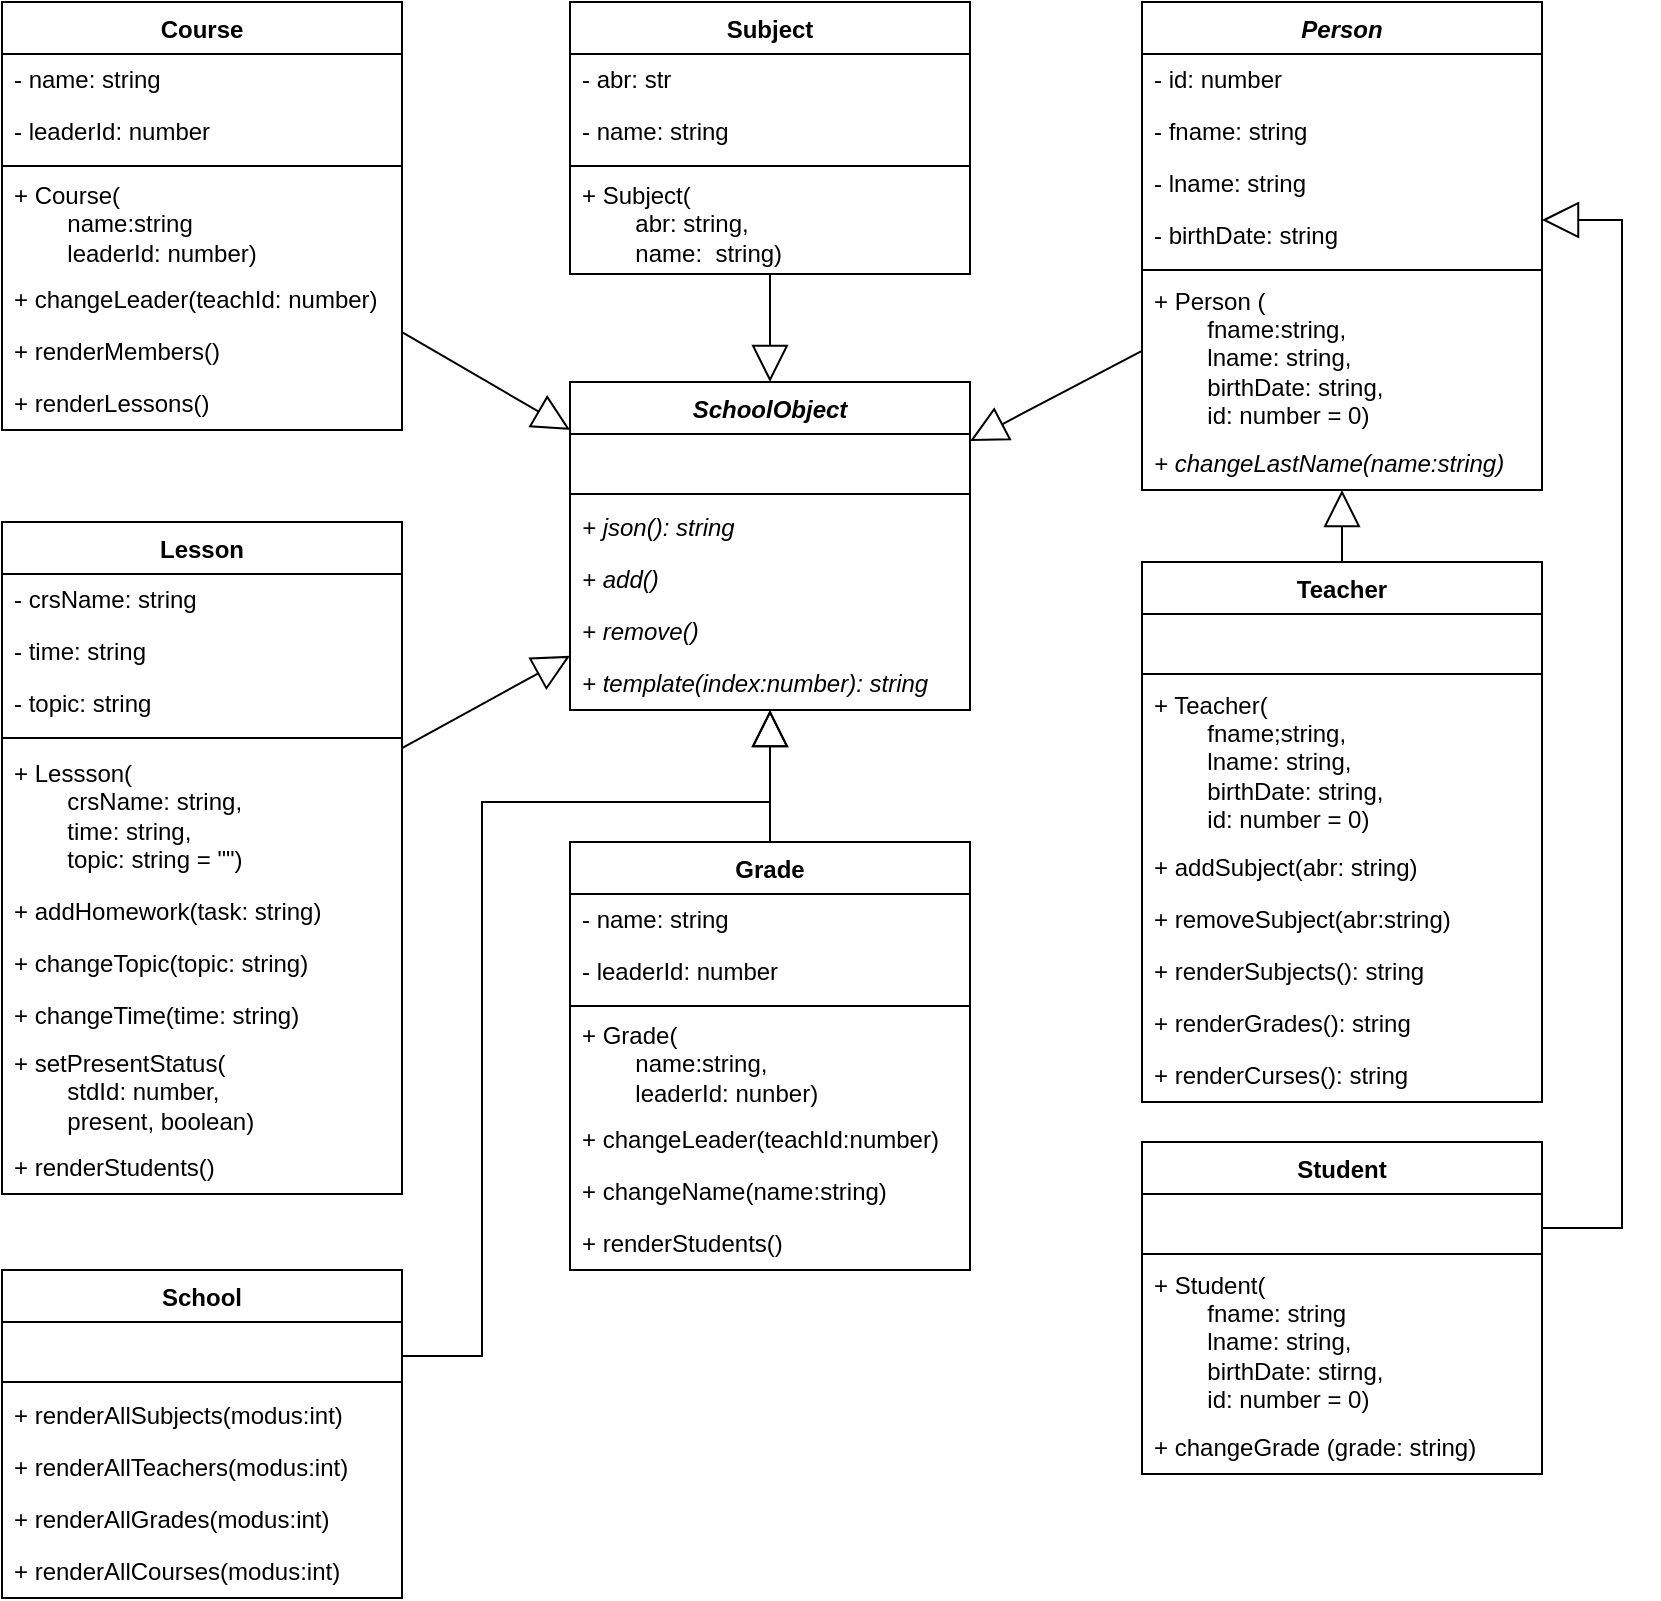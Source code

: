 <mxfile version="26.2.13">
  <diagram name="Page-1" id="W5EVbxe9hxjn3iXyUseI">
    <mxGraphModel dx="948" dy="617" grid="1" gridSize="10" guides="1" tooltips="1" connect="1" arrows="1" fold="1" page="1" pageScale="1" pageWidth="827" pageHeight="1169" math="0" shadow="0">
      <root>
        <mxCell id="0" />
        <mxCell id="1" parent="0" />
        <mxCell id="GkFdu5RXpV6OnrDrKfBH-6" value="SchoolObject" style="swimlane;fontStyle=3;align=center;verticalAlign=top;childLayout=stackLayout;horizontal=1;startSize=26;horizontalStack=0;resizeParent=1;resizeParentMax=0;resizeLast=0;collapsible=1;marginBottom=0;whiteSpace=wrap;html=1;" parent="1" vertex="1">
          <mxGeometry x="314" y="230" width="200" height="164" as="geometry" />
        </mxCell>
        <mxCell id="GkFdu5RXpV6OnrDrKfBH-7" value="&amp;nbsp;" style="text;strokeColor=none;fillColor=none;align=left;verticalAlign=middle;spacingLeft=4;spacingRight=4;overflow=hidden;rotatable=0;points=[[0,0.5],[1,0.5]];portConstraint=eastwest;whiteSpace=wrap;html=1;" parent="GkFdu5RXpV6OnrDrKfBH-6" vertex="1">
          <mxGeometry y="26" width="200" height="26" as="geometry" />
        </mxCell>
        <mxCell id="GkFdu5RXpV6OnrDrKfBH-8" value="" style="line;strokeWidth=1;fillColor=none;align=left;verticalAlign=middle;spacingTop=-1;spacingLeft=3;spacingRight=3;rotatable=0;labelPosition=right;points=[];portConstraint=eastwest;strokeColor=inherit;" parent="GkFdu5RXpV6OnrDrKfBH-6" vertex="1">
          <mxGeometry y="52" width="200" height="8" as="geometry" />
        </mxCell>
        <mxCell id="GkFdu5RXpV6OnrDrKfBH-13" value="+ json(): string" style="text;strokeColor=none;fillColor=none;align=left;verticalAlign=middle;spacingLeft=4;spacingRight=4;overflow=hidden;rotatable=0;points=[[0,0.5],[1,0.5]];portConstraint=eastwest;whiteSpace=wrap;html=1;fontStyle=2" parent="GkFdu5RXpV6OnrDrKfBH-6" vertex="1">
          <mxGeometry y="60" width="200" height="26" as="geometry" />
        </mxCell>
        <mxCell id="GkFdu5RXpV6OnrDrKfBH-9" value="+ add()" style="text;strokeColor=none;fillColor=none;align=left;verticalAlign=middle;spacingLeft=4;spacingRight=4;overflow=hidden;rotatable=0;points=[[0,0.5],[1,0.5]];portConstraint=eastwest;whiteSpace=wrap;html=1;fontStyle=2" parent="GkFdu5RXpV6OnrDrKfBH-6" vertex="1">
          <mxGeometry y="86" width="200" height="26" as="geometry" />
        </mxCell>
        <mxCell id="GkFdu5RXpV6OnrDrKfBH-11" value="+ remove()" style="text;strokeColor=none;fillColor=none;align=left;verticalAlign=middle;spacingLeft=4;spacingRight=4;overflow=hidden;rotatable=0;points=[[0,0.5],[1,0.5]];portConstraint=eastwest;whiteSpace=wrap;html=1;fontStyle=2" parent="GkFdu5RXpV6OnrDrKfBH-6" vertex="1">
          <mxGeometry y="112" width="200" height="26" as="geometry" />
        </mxCell>
        <mxCell id="GkFdu5RXpV6OnrDrKfBH-12" value="+ template(index:number): string" style="text;strokeColor=none;fillColor=none;align=left;verticalAlign=middle;spacingLeft=4;spacingRight=4;overflow=hidden;rotatable=0;points=[[0,0.5],[1,0.5]];portConstraint=eastwest;whiteSpace=wrap;html=1;fontStyle=2" parent="GkFdu5RXpV6OnrDrKfBH-6" vertex="1">
          <mxGeometry y="138" width="200" height="26" as="geometry" />
        </mxCell>
        <mxCell id="GkFdu5RXpV6OnrDrKfBH-14" value="Subject" style="swimlane;fontStyle=1;align=center;verticalAlign=top;childLayout=stackLayout;horizontal=1;startSize=26;horizontalStack=0;resizeParent=1;resizeParentMax=0;resizeLast=0;collapsible=1;marginBottom=0;whiteSpace=wrap;html=1;" parent="1" vertex="1">
          <mxGeometry x="314" y="40" width="200" height="136" as="geometry" />
        </mxCell>
        <mxCell id="GkFdu5RXpV6OnrDrKfBH-15" value="- abr: str" style="text;strokeColor=none;fillColor=none;align=left;verticalAlign=middle;spacingLeft=4;spacingRight=4;overflow=hidden;rotatable=0;points=[[0,0.5],[1,0.5]];portConstraint=eastwest;whiteSpace=wrap;html=1;" parent="GkFdu5RXpV6OnrDrKfBH-14" vertex="1">
          <mxGeometry y="26" width="200" height="26" as="geometry" />
        </mxCell>
        <mxCell id="GkFdu5RXpV6OnrDrKfBH-19" value="- name: string" style="text;strokeColor=none;fillColor=none;align=left;verticalAlign=middle;spacingLeft=4;spacingRight=4;overflow=hidden;rotatable=0;points=[[0,0.5],[1,0.5]];portConstraint=eastwest;whiteSpace=wrap;html=1;" parent="GkFdu5RXpV6OnrDrKfBH-14" vertex="1">
          <mxGeometry y="52" width="200" height="26" as="geometry" />
        </mxCell>
        <mxCell id="GkFdu5RXpV6OnrDrKfBH-16" value="" style="line;strokeWidth=1;fillColor=none;align=left;verticalAlign=middle;spacingTop=-1;spacingLeft=3;spacingRight=3;rotatable=0;labelPosition=right;points=[];portConstraint=eastwest;strokeColor=inherit;" parent="GkFdu5RXpV6OnrDrKfBH-14" vertex="1">
          <mxGeometry y="78" width="200" height="8" as="geometry" />
        </mxCell>
        <mxCell id="GkFdu5RXpV6OnrDrKfBH-17" value="&lt;div&gt;+ Subject(&lt;/div&gt;&lt;div&gt;&lt;span style=&quot;white-space: pre;&quot;&gt;&#x9;&lt;/span&gt;abr: string,&lt;/div&gt;&lt;div&gt;&lt;span style=&quot;white-space: pre;&quot;&gt;&#x9;&lt;/span&gt;name:&amp;nbsp; string)&lt;br&gt;&lt;/div&gt;" style="text;strokeColor=none;fillColor=none;align=left;verticalAlign=middle;spacingLeft=4;spacingRight=4;overflow=hidden;rotatable=0;points=[[0,0.5],[1,0.5]];portConstraint=eastwest;whiteSpace=wrap;html=1;" parent="GkFdu5RXpV6OnrDrKfBH-14" vertex="1">
          <mxGeometry y="86" width="200" height="50" as="geometry" />
        </mxCell>
        <mxCell id="GkFdu5RXpV6OnrDrKfBH-18" value="" style="endArrow=block;endSize=16;endFill=0;html=1;rounded=0;" parent="1" source="GkFdu5RXpV6OnrDrKfBH-14" target="GkFdu5RXpV6OnrDrKfBH-6" edge="1">
          <mxGeometry width="160" relative="1" as="geometry">
            <mxPoint x="274" y="90" as="sourcePoint" />
            <mxPoint x="414" y="20" as="targetPoint" />
          </mxGeometry>
        </mxCell>
        <mxCell id="GkFdu5RXpV6OnrDrKfBH-21" value="Person" style="swimlane;fontStyle=3;align=center;verticalAlign=top;childLayout=stackLayout;horizontal=1;startSize=26;horizontalStack=0;resizeParent=1;resizeParentMax=0;resizeLast=0;collapsible=1;marginBottom=0;whiteSpace=wrap;html=1;" parent="1" vertex="1">
          <mxGeometry x="600" y="40" width="200" height="244" as="geometry" />
        </mxCell>
        <mxCell id="GkFdu5RXpV6OnrDrKfBH-22" value="- id: number" style="text;strokeColor=none;fillColor=none;align=left;verticalAlign=middle;spacingLeft=4;spacingRight=4;overflow=hidden;rotatable=0;points=[[0,0.5],[1,0.5]];portConstraint=eastwest;whiteSpace=wrap;html=1;" parent="GkFdu5RXpV6OnrDrKfBH-21" vertex="1">
          <mxGeometry y="26" width="200" height="26" as="geometry" />
        </mxCell>
        <mxCell id="GkFdu5RXpV6OnrDrKfBH-26" value="- fname: string" style="text;strokeColor=none;fillColor=none;align=left;verticalAlign=middle;spacingLeft=4;spacingRight=4;overflow=hidden;rotatable=0;points=[[0,0.5],[1,0.5]];portConstraint=eastwest;whiteSpace=wrap;html=1;" parent="GkFdu5RXpV6OnrDrKfBH-21" vertex="1">
          <mxGeometry y="52" width="200" height="26" as="geometry" />
        </mxCell>
        <mxCell id="GkFdu5RXpV6OnrDrKfBH-27" value="- lname: string" style="text;strokeColor=none;fillColor=none;align=left;verticalAlign=middle;spacingLeft=4;spacingRight=4;overflow=hidden;rotatable=0;points=[[0,0.5],[1,0.5]];portConstraint=eastwest;whiteSpace=wrap;html=1;" parent="GkFdu5RXpV6OnrDrKfBH-21" vertex="1">
          <mxGeometry y="78" width="200" height="26" as="geometry" />
        </mxCell>
        <mxCell id="GkFdu5RXpV6OnrDrKfBH-28" value="- birthDate: string" style="text;strokeColor=none;fillColor=none;align=left;verticalAlign=middle;spacingLeft=4;spacingRight=4;overflow=hidden;rotatable=0;points=[[0,0.5],[1,0.5]];portConstraint=eastwest;whiteSpace=wrap;html=1;" parent="GkFdu5RXpV6OnrDrKfBH-21" vertex="1">
          <mxGeometry y="104" width="200" height="26" as="geometry" />
        </mxCell>
        <mxCell id="GkFdu5RXpV6OnrDrKfBH-23" value="" style="line;strokeWidth=1;fillColor=none;align=left;verticalAlign=middle;spacingTop=-1;spacingLeft=3;spacingRight=3;rotatable=0;labelPosition=right;points=[];portConstraint=eastwest;strokeColor=inherit;" parent="GkFdu5RXpV6OnrDrKfBH-21" vertex="1">
          <mxGeometry y="130" width="200" height="8" as="geometry" />
        </mxCell>
        <mxCell id="GkFdu5RXpV6OnrDrKfBH-24" value="&lt;div&gt;+ Person (&lt;/div&gt;&lt;div&gt;&lt;span style=&quot;white-space: pre;&quot;&gt;&#x9;&lt;/span&gt;fname:string,&lt;/div&gt;&lt;div&gt;&lt;span style=&quot;white-space: pre;&quot;&gt;&#x9;&lt;/span&gt;lname: string,&lt;/div&gt;&lt;div&gt;&lt;span style=&quot;white-space: pre;&quot;&gt;&#x9;&lt;/span&gt;birthDate: string,&lt;/div&gt;&lt;div&gt;&lt;span style=&quot;white-space: pre;&quot;&gt;&#x9;&lt;/span&gt;id: number = 0)&lt;br&gt;&lt;/div&gt;" style="text;strokeColor=none;fillColor=none;align=left;verticalAlign=middle;spacingLeft=4;spacingRight=4;overflow=hidden;rotatable=0;points=[[0,0.5],[1,0.5]];portConstraint=eastwest;whiteSpace=wrap;html=1;" parent="GkFdu5RXpV6OnrDrKfBH-21" vertex="1">
          <mxGeometry y="138" width="200" height="80" as="geometry" />
        </mxCell>
        <mxCell id="GkFdu5RXpV6OnrDrKfBH-45" value="+ changeLastName(name:string)" style="text;strokeColor=none;fillColor=none;align=left;verticalAlign=middle;spacingLeft=4;spacingRight=4;overflow=hidden;rotatable=0;points=[[0,0.5],[1,0.5]];portConstraint=eastwest;whiteSpace=wrap;html=1;fontStyle=2" parent="GkFdu5RXpV6OnrDrKfBH-21" vertex="1">
          <mxGeometry y="218" width="200" height="26" as="geometry" />
        </mxCell>
        <mxCell id="GkFdu5RXpV6OnrDrKfBH-25" value="" style="endArrow=block;endSize=16;endFill=0;html=1;rounded=0;" parent="1" source="GkFdu5RXpV6OnrDrKfBH-21" target="GkFdu5RXpV6OnrDrKfBH-6" edge="1">
          <mxGeometry width="160" relative="1" as="geometry">
            <mxPoint x="560" y="60" as="sourcePoint" />
            <mxPoint x="535.668" y="230" as="targetPoint" />
          </mxGeometry>
        </mxCell>
        <mxCell id="GkFdu5RXpV6OnrDrKfBH-30" value="Teacher" style="swimlane;fontStyle=1;align=center;verticalAlign=top;childLayout=stackLayout;horizontal=1;startSize=26;horizontalStack=0;resizeParent=1;resizeParentMax=0;resizeLast=0;collapsible=1;marginBottom=0;whiteSpace=wrap;html=1;" parent="1" vertex="1">
          <mxGeometry x="600" y="320" width="200" height="270" as="geometry" />
        </mxCell>
        <mxCell id="GkFdu5RXpV6OnrDrKfBH-31" value="&amp;nbsp;" style="text;strokeColor=none;fillColor=none;align=left;verticalAlign=middle;spacingLeft=4;spacingRight=4;overflow=hidden;rotatable=0;points=[[0,0.5],[1,0.5]];portConstraint=eastwest;whiteSpace=wrap;html=1;" parent="GkFdu5RXpV6OnrDrKfBH-30" vertex="1">
          <mxGeometry y="26" width="200" height="26" as="geometry" />
        </mxCell>
        <mxCell id="GkFdu5RXpV6OnrDrKfBH-32" value="" style="line;strokeWidth=1;fillColor=none;align=left;verticalAlign=middle;spacingTop=-1;spacingLeft=3;spacingRight=3;rotatable=0;labelPosition=right;points=[];portConstraint=eastwest;strokeColor=inherit;" parent="GkFdu5RXpV6OnrDrKfBH-30" vertex="1">
          <mxGeometry y="52" width="200" height="8" as="geometry" />
        </mxCell>
        <mxCell id="GkFdu5RXpV6OnrDrKfBH-37" value="&lt;div&gt;+ Teacher(&lt;/div&gt;&lt;div&gt;&lt;span style=&quot;white-space: pre;&quot;&gt;&#x9;&lt;/span&gt;fname;string,&lt;/div&gt;&lt;div&gt;&lt;span style=&quot;white-space: pre;&quot;&gt;&#x9;&lt;/span&gt;lname: string,&lt;/div&gt;&lt;div&gt;&lt;span style=&quot;white-space: pre;&quot;&gt;&#x9;&lt;/span&gt;birthDate: string,&lt;/div&gt;&lt;div&gt;&lt;span style=&quot;white-space: pre;&quot;&gt;&#x9;&lt;/span&gt;id: number = 0)&lt;br&gt;&lt;/div&gt;" style="text;strokeColor=none;fillColor=none;align=left;verticalAlign=middle;spacingLeft=4;spacingRight=4;overflow=hidden;rotatable=0;points=[[0,0.5],[1,0.5]];portConstraint=eastwest;whiteSpace=wrap;html=1;" parent="GkFdu5RXpV6OnrDrKfBH-30" vertex="1">
          <mxGeometry y="60" width="200" height="80" as="geometry" />
        </mxCell>
        <mxCell id="GkFdu5RXpV6OnrDrKfBH-33" value="+ addSubject(abr: string)" style="text;strokeColor=none;fillColor=none;align=left;verticalAlign=middle;spacingLeft=4;spacingRight=4;overflow=hidden;rotatable=0;points=[[0,0.5],[1,0.5]];portConstraint=eastwest;whiteSpace=wrap;html=1;" parent="GkFdu5RXpV6OnrDrKfBH-30" vertex="1">
          <mxGeometry y="140" width="200" height="26" as="geometry" />
        </mxCell>
        <mxCell id="GkFdu5RXpV6OnrDrKfBH-35" value="+ removeSubject(abr:string)" style="text;strokeColor=none;fillColor=none;align=left;verticalAlign=middle;spacingLeft=4;spacingRight=4;overflow=hidden;rotatable=0;points=[[0,0.5],[1,0.5]];portConstraint=eastwest;whiteSpace=wrap;html=1;" parent="GkFdu5RXpV6OnrDrKfBH-30" vertex="1">
          <mxGeometry y="166" width="200" height="26" as="geometry" />
        </mxCell>
        <mxCell id="GkFdu5RXpV6OnrDrKfBH-36" value="+ renderSubjects(): string" style="text;strokeColor=none;fillColor=none;align=left;verticalAlign=middle;spacingLeft=4;spacingRight=4;overflow=hidden;rotatable=0;points=[[0,0.5],[1,0.5]];portConstraint=eastwest;whiteSpace=wrap;html=1;" parent="GkFdu5RXpV6OnrDrKfBH-30" vertex="1">
          <mxGeometry y="192" width="200" height="26" as="geometry" />
        </mxCell>
        <mxCell id="GkFdu5RXpV6OnrDrKfBH-38" value="+ renderGrades(): string" style="text;strokeColor=none;fillColor=none;align=left;verticalAlign=middle;spacingLeft=4;spacingRight=4;overflow=hidden;rotatable=0;points=[[0,0.5],[1,0.5]];portConstraint=eastwest;whiteSpace=wrap;html=1;" parent="GkFdu5RXpV6OnrDrKfBH-30" vertex="1">
          <mxGeometry y="218" width="200" height="26" as="geometry" />
        </mxCell>
        <mxCell id="GkFdu5RXpV6OnrDrKfBH-39" value="+ renderCurses(): string" style="text;strokeColor=none;fillColor=none;align=left;verticalAlign=middle;spacingLeft=4;spacingRight=4;overflow=hidden;rotatable=0;points=[[0,0.5],[1,0.5]];portConstraint=eastwest;whiteSpace=wrap;html=1;" parent="GkFdu5RXpV6OnrDrKfBH-30" vertex="1">
          <mxGeometry y="244" width="200" height="26" as="geometry" />
        </mxCell>
        <mxCell id="GkFdu5RXpV6OnrDrKfBH-34" value="" style="endArrow=block;endSize=16;endFill=0;html=1;rounded=0;" parent="1" source="GkFdu5RXpV6OnrDrKfBH-30" target="GkFdu5RXpV6OnrDrKfBH-21" edge="1">
          <mxGeometry width="160" relative="1" as="geometry">
            <mxPoint x="550" y="390" as="sourcePoint" />
            <mxPoint x="690" y="320" as="targetPoint" />
          </mxGeometry>
        </mxCell>
        <mxCell id="GkFdu5RXpV6OnrDrKfBH-40" value="Student" style="swimlane;fontStyle=1;align=center;verticalAlign=top;childLayout=stackLayout;horizontal=1;startSize=26;horizontalStack=0;resizeParent=1;resizeParentMax=0;resizeLast=0;collapsible=1;marginBottom=0;whiteSpace=wrap;html=1;" parent="1" vertex="1">
          <mxGeometry x="600" y="610" width="200" height="166" as="geometry" />
        </mxCell>
        <mxCell id="GkFdu5RXpV6OnrDrKfBH-41" value="&amp;nbsp;" style="text;strokeColor=none;fillColor=none;align=left;verticalAlign=middle;spacingLeft=4;spacingRight=4;overflow=hidden;rotatable=0;points=[[0,0.5],[1,0.5]];portConstraint=eastwest;whiteSpace=wrap;html=1;" parent="GkFdu5RXpV6OnrDrKfBH-40" vertex="1">
          <mxGeometry y="26" width="200" height="26" as="geometry" />
        </mxCell>
        <mxCell id="GkFdu5RXpV6OnrDrKfBH-42" value="" style="line;strokeWidth=1;fillColor=none;align=left;verticalAlign=middle;spacingTop=-1;spacingLeft=3;spacingRight=3;rotatable=0;labelPosition=right;points=[];portConstraint=eastwest;strokeColor=inherit;" parent="GkFdu5RXpV6OnrDrKfBH-40" vertex="1">
          <mxGeometry y="52" width="200" height="8" as="geometry" />
        </mxCell>
        <mxCell id="GkFdu5RXpV6OnrDrKfBH-43" value="&lt;div&gt;+ Student(&lt;/div&gt;&lt;div&gt;&lt;span style=&quot;white-space: pre;&quot;&gt;&#x9;fname: string&lt;/span&gt;&lt;/div&gt;&lt;div&gt;&lt;span style=&quot;white-space: pre;&quot;&gt;&lt;span style=&quot;white-space: pre;&quot;&gt;&#x9;&lt;/span&gt;lname: string,&lt;/span&gt;&lt;/div&gt;&lt;div&gt;&lt;span style=&quot;white-space: pre;&quot;&gt;&lt;span style=&quot;white-space: pre;&quot;&gt;&#x9;&lt;/span&gt;birthDate: stirng,&lt;/span&gt;&lt;/div&gt;&lt;div&gt;&lt;span style=&quot;white-space: pre;&quot;&gt;&lt;span style=&quot;white-space: pre;&quot;&gt;&#x9;&lt;/span&gt;id: number = 0)&lt;br&gt;&lt;/span&gt;&lt;/div&gt;" style="text;strokeColor=none;fillColor=none;align=left;verticalAlign=middle;spacingLeft=4;spacingRight=4;overflow=hidden;rotatable=0;points=[[0,0.5],[1,0.5]];portConstraint=eastwest;whiteSpace=wrap;html=1;" parent="GkFdu5RXpV6OnrDrKfBH-40" vertex="1">
          <mxGeometry y="60" width="200" height="80" as="geometry" />
        </mxCell>
        <mxCell id="GkFdu5RXpV6OnrDrKfBH-46" value="+ changeGrade (grade: string)" style="text;strokeColor=none;fillColor=none;align=left;verticalAlign=middle;spacingLeft=4;spacingRight=4;overflow=hidden;rotatable=0;points=[[0,0.5],[1,0.5]];portConstraint=eastwest;whiteSpace=wrap;html=1;" parent="GkFdu5RXpV6OnrDrKfBH-40" vertex="1">
          <mxGeometry y="140" width="200" height="26" as="geometry" />
        </mxCell>
        <mxCell id="GkFdu5RXpV6OnrDrKfBH-44" value="" style="endArrow=block;endSize=16;endFill=0;html=1;rounded=0;edgeStyle=orthogonalEdgeStyle;" parent="1" source="GkFdu5RXpV6OnrDrKfBH-40" target="GkFdu5RXpV6OnrDrKfBH-21" edge="1">
          <mxGeometry width="160" relative="1" as="geometry">
            <mxPoint x="560" y="680" as="sourcePoint" />
            <mxPoint x="550" y="450" as="targetPoint" />
            <Array as="points">
              <mxPoint x="840" y="653" />
              <mxPoint x="840" y="149" />
            </Array>
          </mxGeometry>
        </mxCell>
        <mxCell id="GkFdu5RXpV6OnrDrKfBH-47" value="Grade" style="swimlane;fontStyle=1;align=center;verticalAlign=top;childLayout=stackLayout;horizontal=1;startSize=26;horizontalStack=0;resizeParent=1;resizeParentMax=0;resizeLast=0;collapsible=1;marginBottom=0;whiteSpace=wrap;html=1;" parent="1" vertex="1">
          <mxGeometry x="314" y="460" width="200" height="214" as="geometry" />
        </mxCell>
        <mxCell id="GkFdu5RXpV6OnrDrKfBH-48" value="- name: string" style="text;strokeColor=none;fillColor=none;align=left;verticalAlign=middle;spacingLeft=4;spacingRight=4;overflow=hidden;rotatable=0;points=[[0,0.5],[1,0.5]];portConstraint=eastwest;whiteSpace=wrap;html=1;" parent="GkFdu5RXpV6OnrDrKfBH-47" vertex="1">
          <mxGeometry y="26" width="200" height="26" as="geometry" />
        </mxCell>
        <mxCell id="KClkyGSJtW6A8tlh6AaW-10" value="- leaderId: number" style="text;strokeColor=none;fillColor=none;align=left;verticalAlign=middle;spacingLeft=4;spacingRight=4;overflow=hidden;rotatable=0;points=[[0,0.5],[1,0.5]];portConstraint=eastwest;whiteSpace=wrap;html=1;" vertex="1" parent="GkFdu5RXpV6OnrDrKfBH-47">
          <mxGeometry y="52" width="200" height="26" as="geometry" />
        </mxCell>
        <mxCell id="GkFdu5RXpV6OnrDrKfBH-49" value="" style="line;strokeWidth=1;fillColor=none;align=left;verticalAlign=middle;spacingTop=-1;spacingLeft=3;spacingRight=3;rotatable=0;labelPosition=right;points=[];portConstraint=eastwest;strokeColor=inherit;" parent="GkFdu5RXpV6OnrDrKfBH-47" vertex="1">
          <mxGeometry y="78" width="200" height="8" as="geometry" />
        </mxCell>
        <mxCell id="GkFdu5RXpV6OnrDrKfBH-50" value="&lt;div&gt;+ Grade(&lt;/div&gt;&lt;div&gt;&lt;span style=&quot;white-space: pre;&quot;&gt;&#x9;&lt;/span&gt;name:string,&lt;/div&gt;&lt;div&gt;&lt;span style=&quot;white-space: pre;&quot;&gt;&#x9;&lt;/span&gt;leaderId: nunber)&lt;/div&gt;" style="text;strokeColor=none;fillColor=none;align=left;verticalAlign=middle;spacingLeft=4;spacingRight=4;overflow=hidden;rotatable=0;points=[[0,0.5],[1,0.5]];portConstraint=eastwest;whiteSpace=wrap;html=1;" parent="GkFdu5RXpV6OnrDrKfBH-47" vertex="1">
          <mxGeometry y="86" width="200" height="50" as="geometry" />
        </mxCell>
        <mxCell id="GkFdu5RXpV6OnrDrKfBH-52" value="+ changeLeader(teachId:number)" style="text;strokeColor=none;fillColor=none;align=left;verticalAlign=middle;spacingLeft=4;spacingRight=4;overflow=hidden;rotatable=0;points=[[0,0.5],[1,0.5]];portConstraint=eastwest;whiteSpace=wrap;html=1;" parent="GkFdu5RXpV6OnrDrKfBH-47" vertex="1">
          <mxGeometry y="136" width="200" height="26" as="geometry" />
        </mxCell>
        <mxCell id="GkFdu5RXpV6OnrDrKfBH-53" value="+ changeName(name:string)" style="text;strokeColor=none;fillColor=none;align=left;verticalAlign=middle;spacingLeft=4;spacingRight=4;overflow=hidden;rotatable=0;points=[[0,0.5],[1,0.5]];portConstraint=eastwest;whiteSpace=wrap;html=1;" parent="GkFdu5RXpV6OnrDrKfBH-47" vertex="1">
          <mxGeometry y="162" width="200" height="26" as="geometry" />
        </mxCell>
        <mxCell id="KClkyGSJtW6A8tlh6AaW-7" value="+ renderStudents()" style="text;strokeColor=none;fillColor=none;align=left;verticalAlign=middle;spacingLeft=4;spacingRight=4;overflow=hidden;rotatable=0;points=[[0,0.5],[1,0.5]];portConstraint=eastwest;whiteSpace=wrap;html=1;" vertex="1" parent="GkFdu5RXpV6OnrDrKfBH-47">
          <mxGeometry y="188" width="200" height="26" as="geometry" />
        </mxCell>
        <mxCell id="GkFdu5RXpV6OnrDrKfBH-51" value="" style="endArrow=block;endSize=16;endFill=0;html=1;rounded=0;" parent="1" source="GkFdu5RXpV6OnrDrKfBH-47" target="GkFdu5RXpV6OnrDrKfBH-6" edge="1">
          <mxGeometry width="160" relative="1" as="geometry">
            <mxPoint x="274" y="490" as="sourcePoint" />
            <mxPoint x="414" y="420" as="targetPoint" />
          </mxGeometry>
        </mxCell>
        <mxCell id="KClkyGSJtW6A8tlh6AaW-1" value="Course" style="swimlane;fontStyle=1;align=center;verticalAlign=top;childLayout=stackLayout;horizontal=1;startSize=26;horizontalStack=0;resizeParent=1;resizeParentMax=0;resizeLast=0;collapsible=1;marginBottom=0;whiteSpace=wrap;html=1;" vertex="1" parent="1">
          <mxGeometry x="30" y="40" width="200" height="214" as="geometry" />
        </mxCell>
        <mxCell id="KClkyGSJtW6A8tlh6AaW-2" value="- name: string" style="text;strokeColor=none;fillColor=none;align=left;verticalAlign=middle;spacingLeft=4;spacingRight=4;overflow=hidden;rotatable=0;points=[[0,0.5],[1,0.5]];portConstraint=eastwest;whiteSpace=wrap;html=1;" vertex="1" parent="KClkyGSJtW6A8tlh6AaW-1">
          <mxGeometry y="26" width="200" height="26" as="geometry" />
        </mxCell>
        <mxCell id="KClkyGSJtW6A8tlh6AaW-12" value="- leaderId: number" style="text;strokeColor=none;fillColor=none;align=left;verticalAlign=middle;spacingLeft=4;spacingRight=4;overflow=hidden;rotatable=0;points=[[0,0.5],[1,0.5]];portConstraint=eastwest;whiteSpace=wrap;html=1;" vertex="1" parent="KClkyGSJtW6A8tlh6AaW-1">
          <mxGeometry y="52" width="200" height="26" as="geometry" />
        </mxCell>
        <mxCell id="KClkyGSJtW6A8tlh6AaW-3" value="" style="line;strokeWidth=1;fillColor=none;align=left;verticalAlign=middle;spacingTop=-1;spacingLeft=3;spacingRight=3;rotatable=0;labelPosition=right;points=[];portConstraint=eastwest;strokeColor=inherit;" vertex="1" parent="KClkyGSJtW6A8tlh6AaW-1">
          <mxGeometry y="78" width="200" height="8" as="geometry" />
        </mxCell>
        <mxCell id="KClkyGSJtW6A8tlh6AaW-4" value="&lt;div&gt;+ Course(&lt;/div&gt;&lt;div&gt;&lt;span style=&quot;white-space: pre;&quot;&gt;&#x9;&lt;/span&gt;name:string&lt;/div&gt;&lt;div&gt;&lt;span style=&quot;white-space: pre;&quot;&gt;&#x9;leaderId: number)&lt;/span&gt;&lt;/div&gt;" style="text;strokeColor=none;fillColor=none;align=left;verticalAlign=middle;spacingLeft=4;spacingRight=4;overflow=hidden;rotatable=0;points=[[0,0.5],[1,0.5]];portConstraint=eastwest;whiteSpace=wrap;html=1;" vertex="1" parent="KClkyGSJtW6A8tlh6AaW-1">
          <mxGeometry y="86" width="200" height="50" as="geometry" />
        </mxCell>
        <mxCell id="KClkyGSJtW6A8tlh6AaW-6" value="+ changeLeader(teachId: number)" style="text;strokeColor=none;fillColor=none;align=left;verticalAlign=middle;spacingLeft=4;spacingRight=4;overflow=hidden;rotatable=0;points=[[0,0.5],[1,0.5]];portConstraint=eastwest;whiteSpace=wrap;html=1;" vertex="1" parent="KClkyGSJtW6A8tlh6AaW-1">
          <mxGeometry y="136" width="200" height="26" as="geometry" />
        </mxCell>
        <mxCell id="KClkyGSJtW6A8tlh6AaW-8" value="+ renderMembers()" style="text;strokeColor=none;fillColor=none;align=left;verticalAlign=middle;spacingLeft=4;spacingRight=4;overflow=hidden;rotatable=0;points=[[0,0.5],[1,0.5]];portConstraint=eastwest;whiteSpace=wrap;html=1;" vertex="1" parent="KClkyGSJtW6A8tlh6AaW-1">
          <mxGeometry y="162" width="200" height="26" as="geometry" />
        </mxCell>
        <mxCell id="KClkyGSJtW6A8tlh6AaW-9" value="+ renderLessons()" style="text;strokeColor=none;fillColor=none;align=left;verticalAlign=middle;spacingLeft=4;spacingRight=4;overflow=hidden;rotatable=0;points=[[0,0.5],[1,0.5]];portConstraint=eastwest;whiteSpace=wrap;html=1;" vertex="1" parent="KClkyGSJtW6A8tlh6AaW-1">
          <mxGeometry y="188" width="200" height="26" as="geometry" />
        </mxCell>
        <mxCell id="KClkyGSJtW6A8tlh6AaW-5" value="" style="endArrow=block;endSize=16;endFill=0;html=1;rounded=0;" edge="1" source="KClkyGSJtW6A8tlh6AaW-1" parent="1" target="GkFdu5RXpV6OnrDrKfBH-6">
          <mxGeometry width="160" relative="1" as="geometry">
            <mxPoint x="-10" y="70" as="sourcePoint" />
            <mxPoint x="130" as="targetPoint" />
          </mxGeometry>
        </mxCell>
        <mxCell id="KClkyGSJtW6A8tlh6AaW-13" value="Lesson" style="swimlane;fontStyle=1;align=center;verticalAlign=top;childLayout=stackLayout;horizontal=1;startSize=26;horizontalStack=0;resizeParent=1;resizeParentMax=0;resizeLast=0;collapsible=1;marginBottom=0;whiteSpace=wrap;html=1;" vertex="1" parent="1">
          <mxGeometry x="30" y="300" width="200" height="336" as="geometry" />
        </mxCell>
        <mxCell id="KClkyGSJtW6A8tlh6AaW-14" value="- crsName: string" style="text;strokeColor=none;fillColor=none;align=left;verticalAlign=middle;spacingLeft=4;spacingRight=4;overflow=hidden;rotatable=0;points=[[0,0.5],[1,0.5]];portConstraint=eastwest;whiteSpace=wrap;html=1;" vertex="1" parent="KClkyGSJtW6A8tlh6AaW-13">
          <mxGeometry y="26" width="200" height="26" as="geometry" />
        </mxCell>
        <mxCell id="KClkyGSJtW6A8tlh6AaW-18" value="- time: string" style="text;strokeColor=none;fillColor=none;align=left;verticalAlign=middle;spacingLeft=4;spacingRight=4;overflow=hidden;rotatable=0;points=[[0,0.5],[1,0.5]];portConstraint=eastwest;whiteSpace=wrap;html=1;" vertex="1" parent="KClkyGSJtW6A8tlh6AaW-13">
          <mxGeometry y="52" width="200" height="26" as="geometry" />
        </mxCell>
        <mxCell id="KClkyGSJtW6A8tlh6AaW-21" value="- topic: string" style="text;strokeColor=none;fillColor=none;align=left;verticalAlign=middle;spacingLeft=4;spacingRight=4;overflow=hidden;rotatable=0;points=[[0,0.5],[1,0.5]];portConstraint=eastwest;whiteSpace=wrap;html=1;" vertex="1" parent="KClkyGSJtW6A8tlh6AaW-13">
          <mxGeometry y="78" width="200" height="26" as="geometry" />
        </mxCell>
        <mxCell id="KClkyGSJtW6A8tlh6AaW-15" value="" style="line;strokeWidth=1;fillColor=none;align=left;verticalAlign=middle;spacingTop=-1;spacingLeft=3;spacingRight=3;rotatable=0;labelPosition=right;points=[];portConstraint=eastwest;strokeColor=inherit;" vertex="1" parent="KClkyGSJtW6A8tlh6AaW-13">
          <mxGeometry y="104" width="200" height="8" as="geometry" />
        </mxCell>
        <mxCell id="KClkyGSJtW6A8tlh6AaW-16" value="&lt;div&gt;+ Lessson(&lt;/div&gt;&lt;div&gt;&lt;span style=&quot;white-space: pre;&quot;&gt;&#x9;&lt;/span&gt;crsName: string,&lt;/div&gt;&lt;div&gt;&lt;span style=&quot;white-space: pre;&quot;&gt;&#x9;&lt;/span&gt;time: string,&lt;/div&gt;&lt;div&gt;&lt;span style=&quot;white-space: pre;&quot;&gt;&#x9;&lt;/span&gt;topic: string = &quot;&quot;)&lt;br&gt;&lt;/div&gt;" style="text;strokeColor=none;fillColor=none;align=left;verticalAlign=middle;spacingLeft=4;spacingRight=4;overflow=hidden;rotatable=0;points=[[0,0.5],[1,0.5]];portConstraint=eastwest;whiteSpace=wrap;html=1;" vertex="1" parent="KClkyGSJtW6A8tlh6AaW-13">
          <mxGeometry y="112" width="200" height="70" as="geometry" />
        </mxCell>
        <mxCell id="KClkyGSJtW6A8tlh6AaW-19" value="+ addHomework(task: string)" style="text;strokeColor=none;fillColor=none;align=left;verticalAlign=middle;spacingLeft=4;spacingRight=4;overflow=hidden;rotatable=0;points=[[0,0.5],[1,0.5]];portConstraint=eastwest;whiteSpace=wrap;html=1;" vertex="1" parent="KClkyGSJtW6A8tlh6AaW-13">
          <mxGeometry y="182" width="200" height="26" as="geometry" />
        </mxCell>
        <mxCell id="KClkyGSJtW6A8tlh6AaW-20" value="+ changeTopic(topic: string)" style="text;strokeColor=none;fillColor=none;align=left;verticalAlign=middle;spacingLeft=4;spacingRight=4;overflow=hidden;rotatable=0;points=[[0,0.5],[1,0.5]];portConstraint=eastwest;whiteSpace=wrap;html=1;" vertex="1" parent="KClkyGSJtW6A8tlh6AaW-13">
          <mxGeometry y="208" width="200" height="26" as="geometry" />
        </mxCell>
        <mxCell id="KClkyGSJtW6A8tlh6AaW-24" value="+ changeTime(time: string)" style="text;strokeColor=none;fillColor=none;align=left;verticalAlign=middle;spacingLeft=4;spacingRight=4;overflow=hidden;rotatable=0;points=[[0,0.5],[1,0.5]];portConstraint=eastwest;whiteSpace=wrap;html=1;" vertex="1" parent="KClkyGSJtW6A8tlh6AaW-13">
          <mxGeometry y="234" width="200" height="26" as="geometry" />
        </mxCell>
        <mxCell id="KClkyGSJtW6A8tlh6AaW-22" value="&lt;div&gt;+ setPresentStatus(&lt;/div&gt;&lt;div&gt;&lt;span style=&quot;white-space: pre;&quot;&gt;&#x9;&lt;/span&gt;stdId: number,&lt;/div&gt;&lt;div&gt;&lt;span style=&quot;white-space: pre;&quot;&gt;&#x9;&lt;/span&gt;present, boolean)&lt;br&gt;&lt;/div&gt;" style="text;strokeColor=none;fillColor=none;align=left;verticalAlign=middle;spacingLeft=4;spacingRight=4;overflow=hidden;rotatable=0;points=[[0,0.5],[1,0.5]];portConstraint=eastwest;whiteSpace=wrap;html=1;" vertex="1" parent="KClkyGSJtW6A8tlh6AaW-13">
          <mxGeometry y="260" width="200" height="50" as="geometry" />
        </mxCell>
        <mxCell id="KClkyGSJtW6A8tlh6AaW-23" value="+ renderStudents()" style="text;strokeColor=none;fillColor=none;align=left;verticalAlign=middle;spacingLeft=4;spacingRight=4;overflow=hidden;rotatable=0;points=[[0,0.5],[1,0.5]];portConstraint=eastwest;whiteSpace=wrap;html=1;" vertex="1" parent="KClkyGSJtW6A8tlh6AaW-13">
          <mxGeometry y="310" width="200" height="26" as="geometry" />
        </mxCell>
        <mxCell id="KClkyGSJtW6A8tlh6AaW-17" value="" style="endArrow=block;endSize=16;endFill=0;html=1;rounded=0;" edge="1" source="KClkyGSJtW6A8tlh6AaW-13" parent="1" target="GkFdu5RXpV6OnrDrKfBH-6">
          <mxGeometry width="160" relative="1" as="geometry">
            <mxPoint x="-10" y="320" as="sourcePoint" />
            <mxPoint x="304" y="320.774" as="targetPoint" />
          </mxGeometry>
        </mxCell>
        <mxCell id="KClkyGSJtW6A8tlh6AaW-25" value="School" style="swimlane;fontStyle=1;align=center;verticalAlign=top;childLayout=stackLayout;horizontal=1;startSize=26;horizontalStack=0;resizeParent=1;resizeParentMax=0;resizeLast=0;collapsible=1;marginBottom=0;whiteSpace=wrap;html=1;" vertex="1" parent="1">
          <mxGeometry x="30" y="674" width="200" height="164" as="geometry" />
        </mxCell>
        <mxCell id="KClkyGSJtW6A8tlh6AaW-26" value="&amp;nbsp;" style="text;strokeColor=none;fillColor=none;align=left;verticalAlign=middle;spacingLeft=4;spacingRight=4;overflow=hidden;rotatable=0;points=[[0,0.5],[1,0.5]];portConstraint=eastwest;whiteSpace=wrap;html=1;" vertex="1" parent="KClkyGSJtW6A8tlh6AaW-25">
          <mxGeometry y="26" width="200" height="26" as="geometry" />
        </mxCell>
        <mxCell id="KClkyGSJtW6A8tlh6AaW-27" value="" style="line;strokeWidth=1;fillColor=none;align=left;verticalAlign=middle;spacingTop=-1;spacingLeft=3;spacingRight=3;rotatable=0;labelPosition=right;points=[];portConstraint=eastwest;strokeColor=inherit;" vertex="1" parent="KClkyGSJtW6A8tlh6AaW-25">
          <mxGeometry y="52" width="200" height="8" as="geometry" />
        </mxCell>
        <mxCell id="KClkyGSJtW6A8tlh6AaW-28" value="+ renderAllSubjects(modus:int)" style="text;strokeColor=none;fillColor=none;align=left;verticalAlign=middle;spacingLeft=4;spacingRight=4;overflow=hidden;rotatable=0;points=[[0,0.5],[1,0.5]];portConstraint=eastwest;whiteSpace=wrap;html=1;" vertex="1" parent="KClkyGSJtW6A8tlh6AaW-25">
          <mxGeometry y="60" width="200" height="26" as="geometry" />
        </mxCell>
        <mxCell id="KClkyGSJtW6A8tlh6AaW-30" value="+ renderAllTeachers(modus:int)" style="text;strokeColor=none;fillColor=none;align=left;verticalAlign=middle;spacingLeft=4;spacingRight=4;overflow=hidden;rotatable=0;points=[[0,0.5],[1,0.5]];portConstraint=eastwest;whiteSpace=wrap;html=1;" vertex="1" parent="KClkyGSJtW6A8tlh6AaW-25">
          <mxGeometry y="86" width="200" height="26" as="geometry" />
        </mxCell>
        <mxCell id="KClkyGSJtW6A8tlh6AaW-31" value="+ renderAllGrades(modus:int)" style="text;strokeColor=none;fillColor=none;align=left;verticalAlign=middle;spacingLeft=4;spacingRight=4;overflow=hidden;rotatable=0;points=[[0,0.5],[1,0.5]];portConstraint=eastwest;whiteSpace=wrap;html=1;" vertex="1" parent="KClkyGSJtW6A8tlh6AaW-25">
          <mxGeometry y="112" width="200" height="26" as="geometry" />
        </mxCell>
        <mxCell id="KClkyGSJtW6A8tlh6AaW-32" value="+ renderAllCourses(modus:int)" style="text;strokeColor=none;fillColor=none;align=left;verticalAlign=middle;spacingLeft=4;spacingRight=4;overflow=hidden;rotatable=0;points=[[0,0.5],[1,0.5]];portConstraint=eastwest;whiteSpace=wrap;html=1;" vertex="1" parent="KClkyGSJtW6A8tlh6AaW-25">
          <mxGeometry y="138" width="200" height="26" as="geometry" />
        </mxCell>
        <mxCell id="KClkyGSJtW6A8tlh6AaW-29" value="" style="endArrow=block;endSize=16;endFill=0;html=1;rounded=0;edgeStyle=orthogonalEdgeStyle;" edge="1" source="KClkyGSJtW6A8tlh6AaW-25" parent="1" target="GkFdu5RXpV6OnrDrKfBH-6">
          <mxGeometry width="160" relative="1" as="geometry">
            <mxPoint x="-10" y="730" as="sourcePoint" />
            <mxPoint x="310" y="450" as="targetPoint" />
            <Array as="points">
              <mxPoint x="270" y="717" />
              <mxPoint x="270" y="440" />
              <mxPoint x="414" y="440" />
            </Array>
          </mxGeometry>
        </mxCell>
      </root>
    </mxGraphModel>
  </diagram>
</mxfile>
